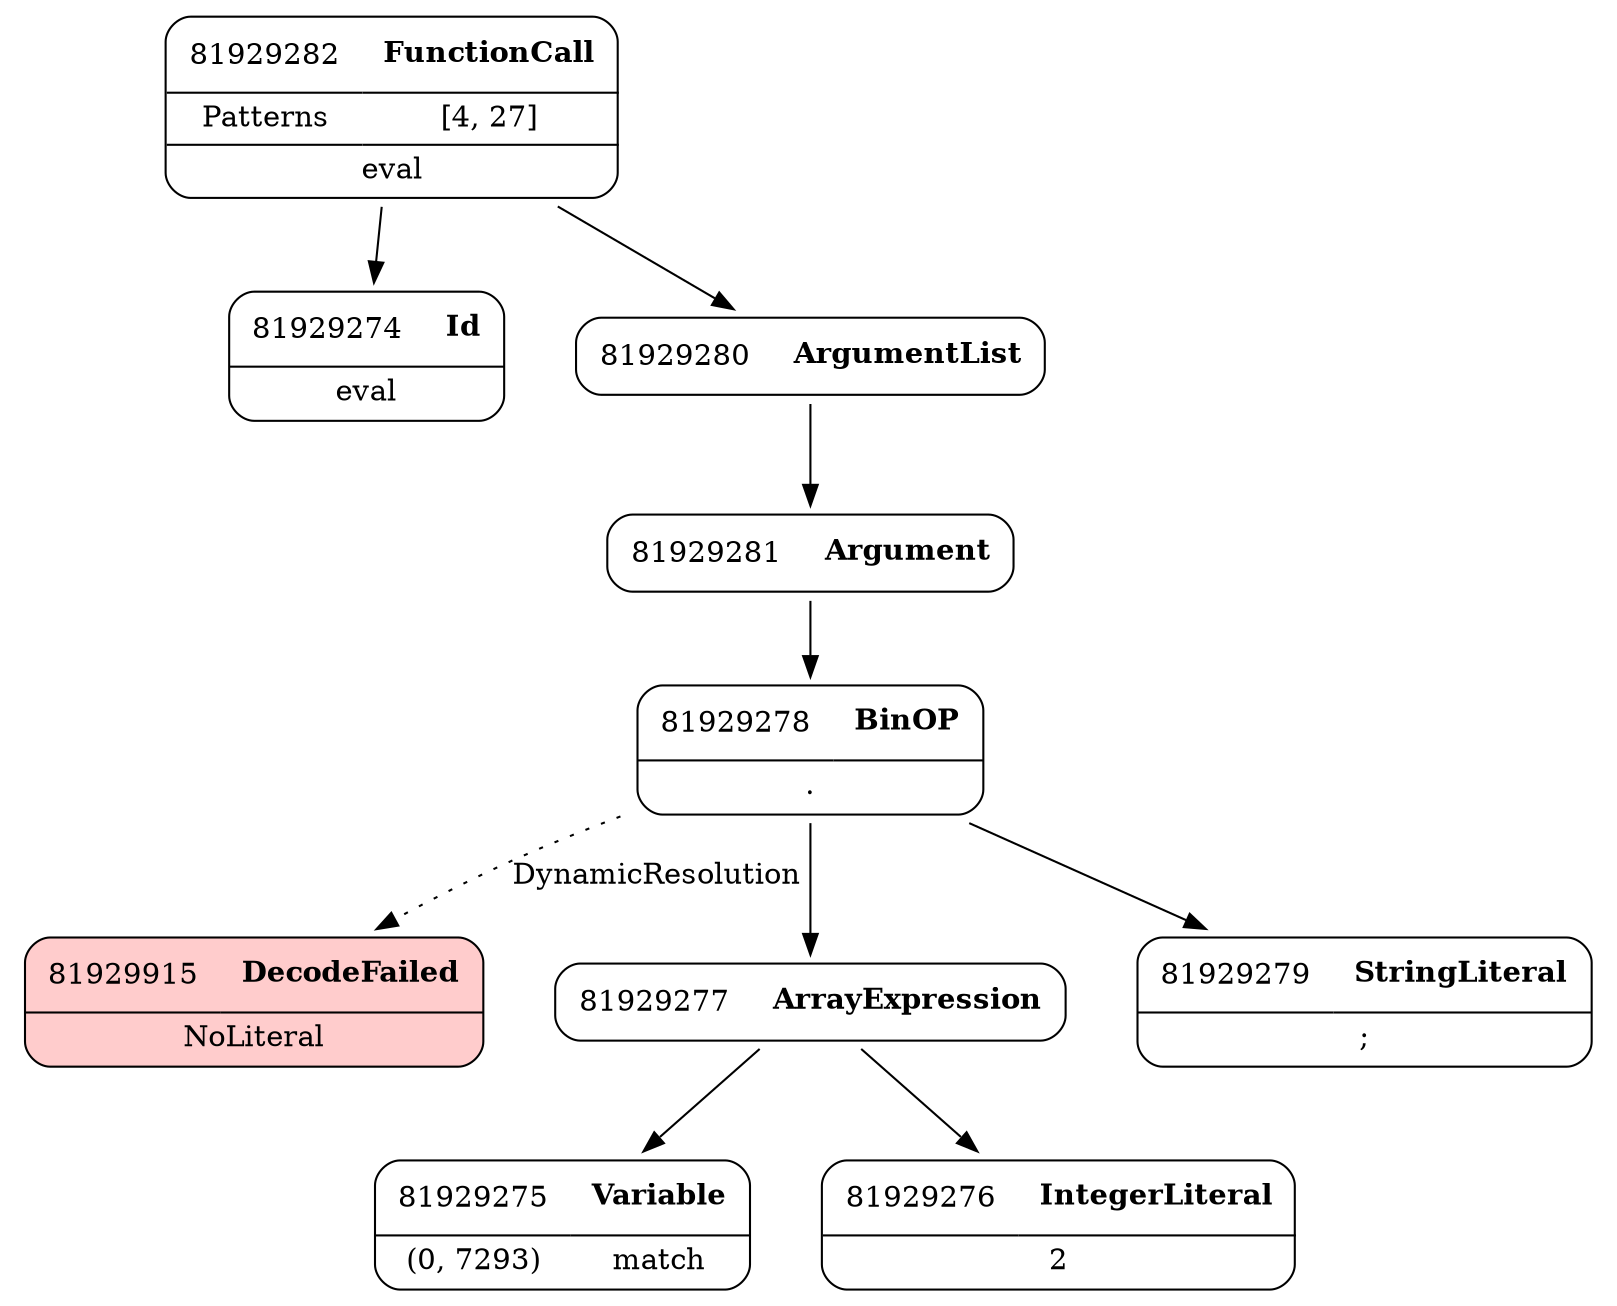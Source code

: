 digraph ast {
node [shape=none];
81929282 [label=<<TABLE border='1' cellspacing='0' cellpadding='10' style='rounded' ><TR><TD border='0'>81929282</TD><TD border='0'><B>FunctionCall</B></TD></TR><HR/><TR><TD border='0' cellpadding='5'>Patterns</TD><TD border='0' cellpadding='5'>[4, 27]</TD></TR><HR/><TR><TD border='0' cellpadding='5' colspan='2'>eval</TD></TR></TABLE>>];
81929282 -> 81929274 [weight=2];
81929282 -> 81929280 [weight=2];
81929280 [label=<<TABLE border='1' cellspacing='0' cellpadding='10' style='rounded' ><TR><TD border='0'>81929280</TD><TD border='0'><B>ArgumentList</B></TD></TR></TABLE>>];
81929280 -> 81929281 [weight=2];
81929281 [label=<<TABLE border='1' cellspacing='0' cellpadding='10' style='rounded' ><TR><TD border='0'>81929281</TD><TD border='0'><B>Argument</B></TD></TR></TABLE>>];
81929281 -> 81929278 [weight=2];
81929274 [label=<<TABLE border='1' cellspacing='0' cellpadding='10' style='rounded' ><TR><TD border='0'>81929274</TD><TD border='0'><B>Id</B></TD></TR><HR/><TR><TD border='0' cellpadding='5' colspan='2'>eval</TD></TR></TABLE>>];
81929275 [label=<<TABLE border='1' cellspacing='0' cellpadding='10' style='rounded' ><TR><TD border='0'>81929275</TD><TD border='0'><B>Variable</B></TD></TR><HR/><TR><TD border='0' cellpadding='5'>(0, 7293)</TD><TD border='0' cellpadding='5'>match</TD></TR></TABLE>>];
81929915 [label=<<TABLE border='1' cellspacing='0' cellpadding='10' style='rounded' bgcolor='#FFCCCC' ><TR><TD border='0'>81929915</TD><TD border='0'><B>DecodeFailed</B></TD></TR><HR/><TR><TD border='0' cellpadding='5' colspan='2'>NoLiteral</TD></TR></TABLE>>];
81929278 [label=<<TABLE border='1' cellspacing='0' cellpadding='10' style='rounded' ><TR><TD border='0'>81929278</TD><TD border='0'><B>BinOP</B></TD></TR><HR/><TR><TD border='0' cellpadding='5' colspan='2'>.</TD></TR></TABLE>>];
81929278 -> 81929277 [weight=2];
81929278 -> 81929279 [weight=2];
81929278 -> 81929915 [style=dotted,label=DynamicResolution];
81929279 [label=<<TABLE border='1' cellspacing='0' cellpadding='10' style='rounded' ><TR><TD border='0'>81929279</TD><TD border='0'><B>StringLiteral</B></TD></TR><HR/><TR><TD border='0' cellpadding='5' colspan='2'>;</TD></TR></TABLE>>];
81929276 [label=<<TABLE border='1' cellspacing='0' cellpadding='10' style='rounded' ><TR><TD border='0'>81929276</TD><TD border='0'><B>IntegerLiteral</B></TD></TR><HR/><TR><TD border='0' cellpadding='5' colspan='2'>2</TD></TR></TABLE>>];
81929277 [label=<<TABLE border='1' cellspacing='0' cellpadding='10' style='rounded' ><TR><TD border='0'>81929277</TD><TD border='0'><B>ArrayExpression</B></TD></TR></TABLE>>];
81929277 -> 81929275 [weight=2];
81929277 -> 81929276 [weight=2];
}
